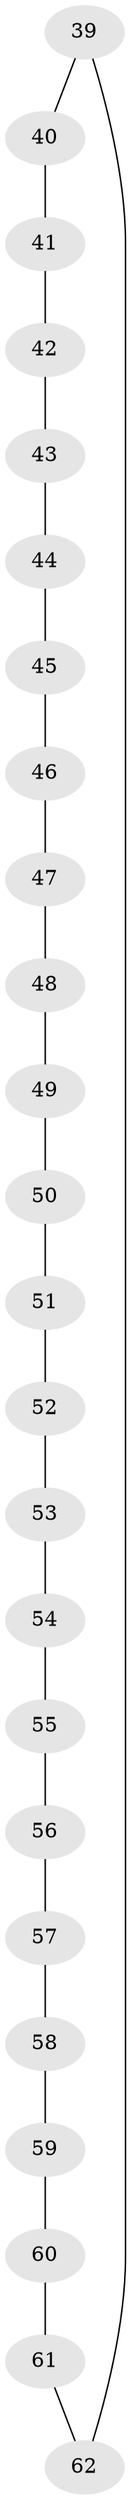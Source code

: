 // original degree distribution, {2: 1.0}
// Generated by graph-tools (version 1.1) at 2025/59/03/04/25 21:59:27]
// undirected, 24 vertices, 24 edges
graph export_dot {
graph [start="1"]
  node [color=gray90,style=filled];
  39;
  40;
  41;
  42;
  43;
  44;
  45;
  46;
  47;
  48;
  49;
  50;
  51;
  52;
  53;
  54;
  55;
  56;
  57;
  58;
  59;
  60;
  61;
  62 [super="+5+6+13+14+21+22+29+30+37+38"];
  39 -- 40;
  39 -- 62;
  40 -- 41;
  41 -- 42;
  42 -- 43;
  43 -- 44;
  44 -- 45;
  45 -- 46;
  46 -- 47;
  47 -- 48;
  48 -- 49;
  49 -- 50;
  50 -- 51;
  51 -- 52;
  52 -- 53;
  53 -- 54;
  54 -- 55;
  55 -- 56;
  56 -- 57;
  57 -- 58;
  58 -- 59;
  59 -- 60;
  60 -- 61;
  61 -- 62;
}
